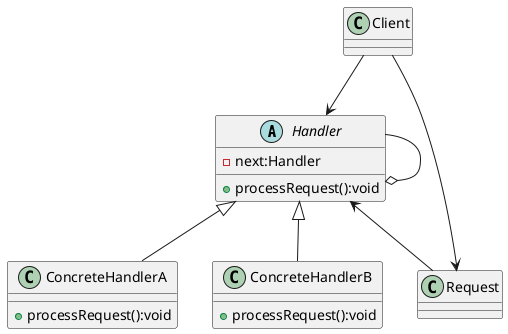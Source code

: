 @startuml
'https://plantuml.com/class-diagram

'请求的接受者(处理者)：抽象处理者，定义了处理请求的接口/方法，包含另外一个handler对象
abstract class Handler {
    -next:Handler
    +processRequest():void
}

'具体的接受者[具体的处理者]: 处理他自己负责的请求，由于实现抽象使得功能 专一化和具体化，所以一个抽象类只能负责自己负责的请求
'如果可以处理,就自己处理，否则把请求交给下一个handler处理，进而形成一个链状结构。
class ConcreteHandlerA {
    +processRequest():void
}

class ConcreteHandlerB {
    +processRequest():void
}

Handler -o Handler
Handler <|-- ConcreteHandlerA
Handler <|-- ConcreteHandlerB

class Request {

}

Handler <-- Request

class Client {

}

Client --> Handler
Client --> Request
@enduml